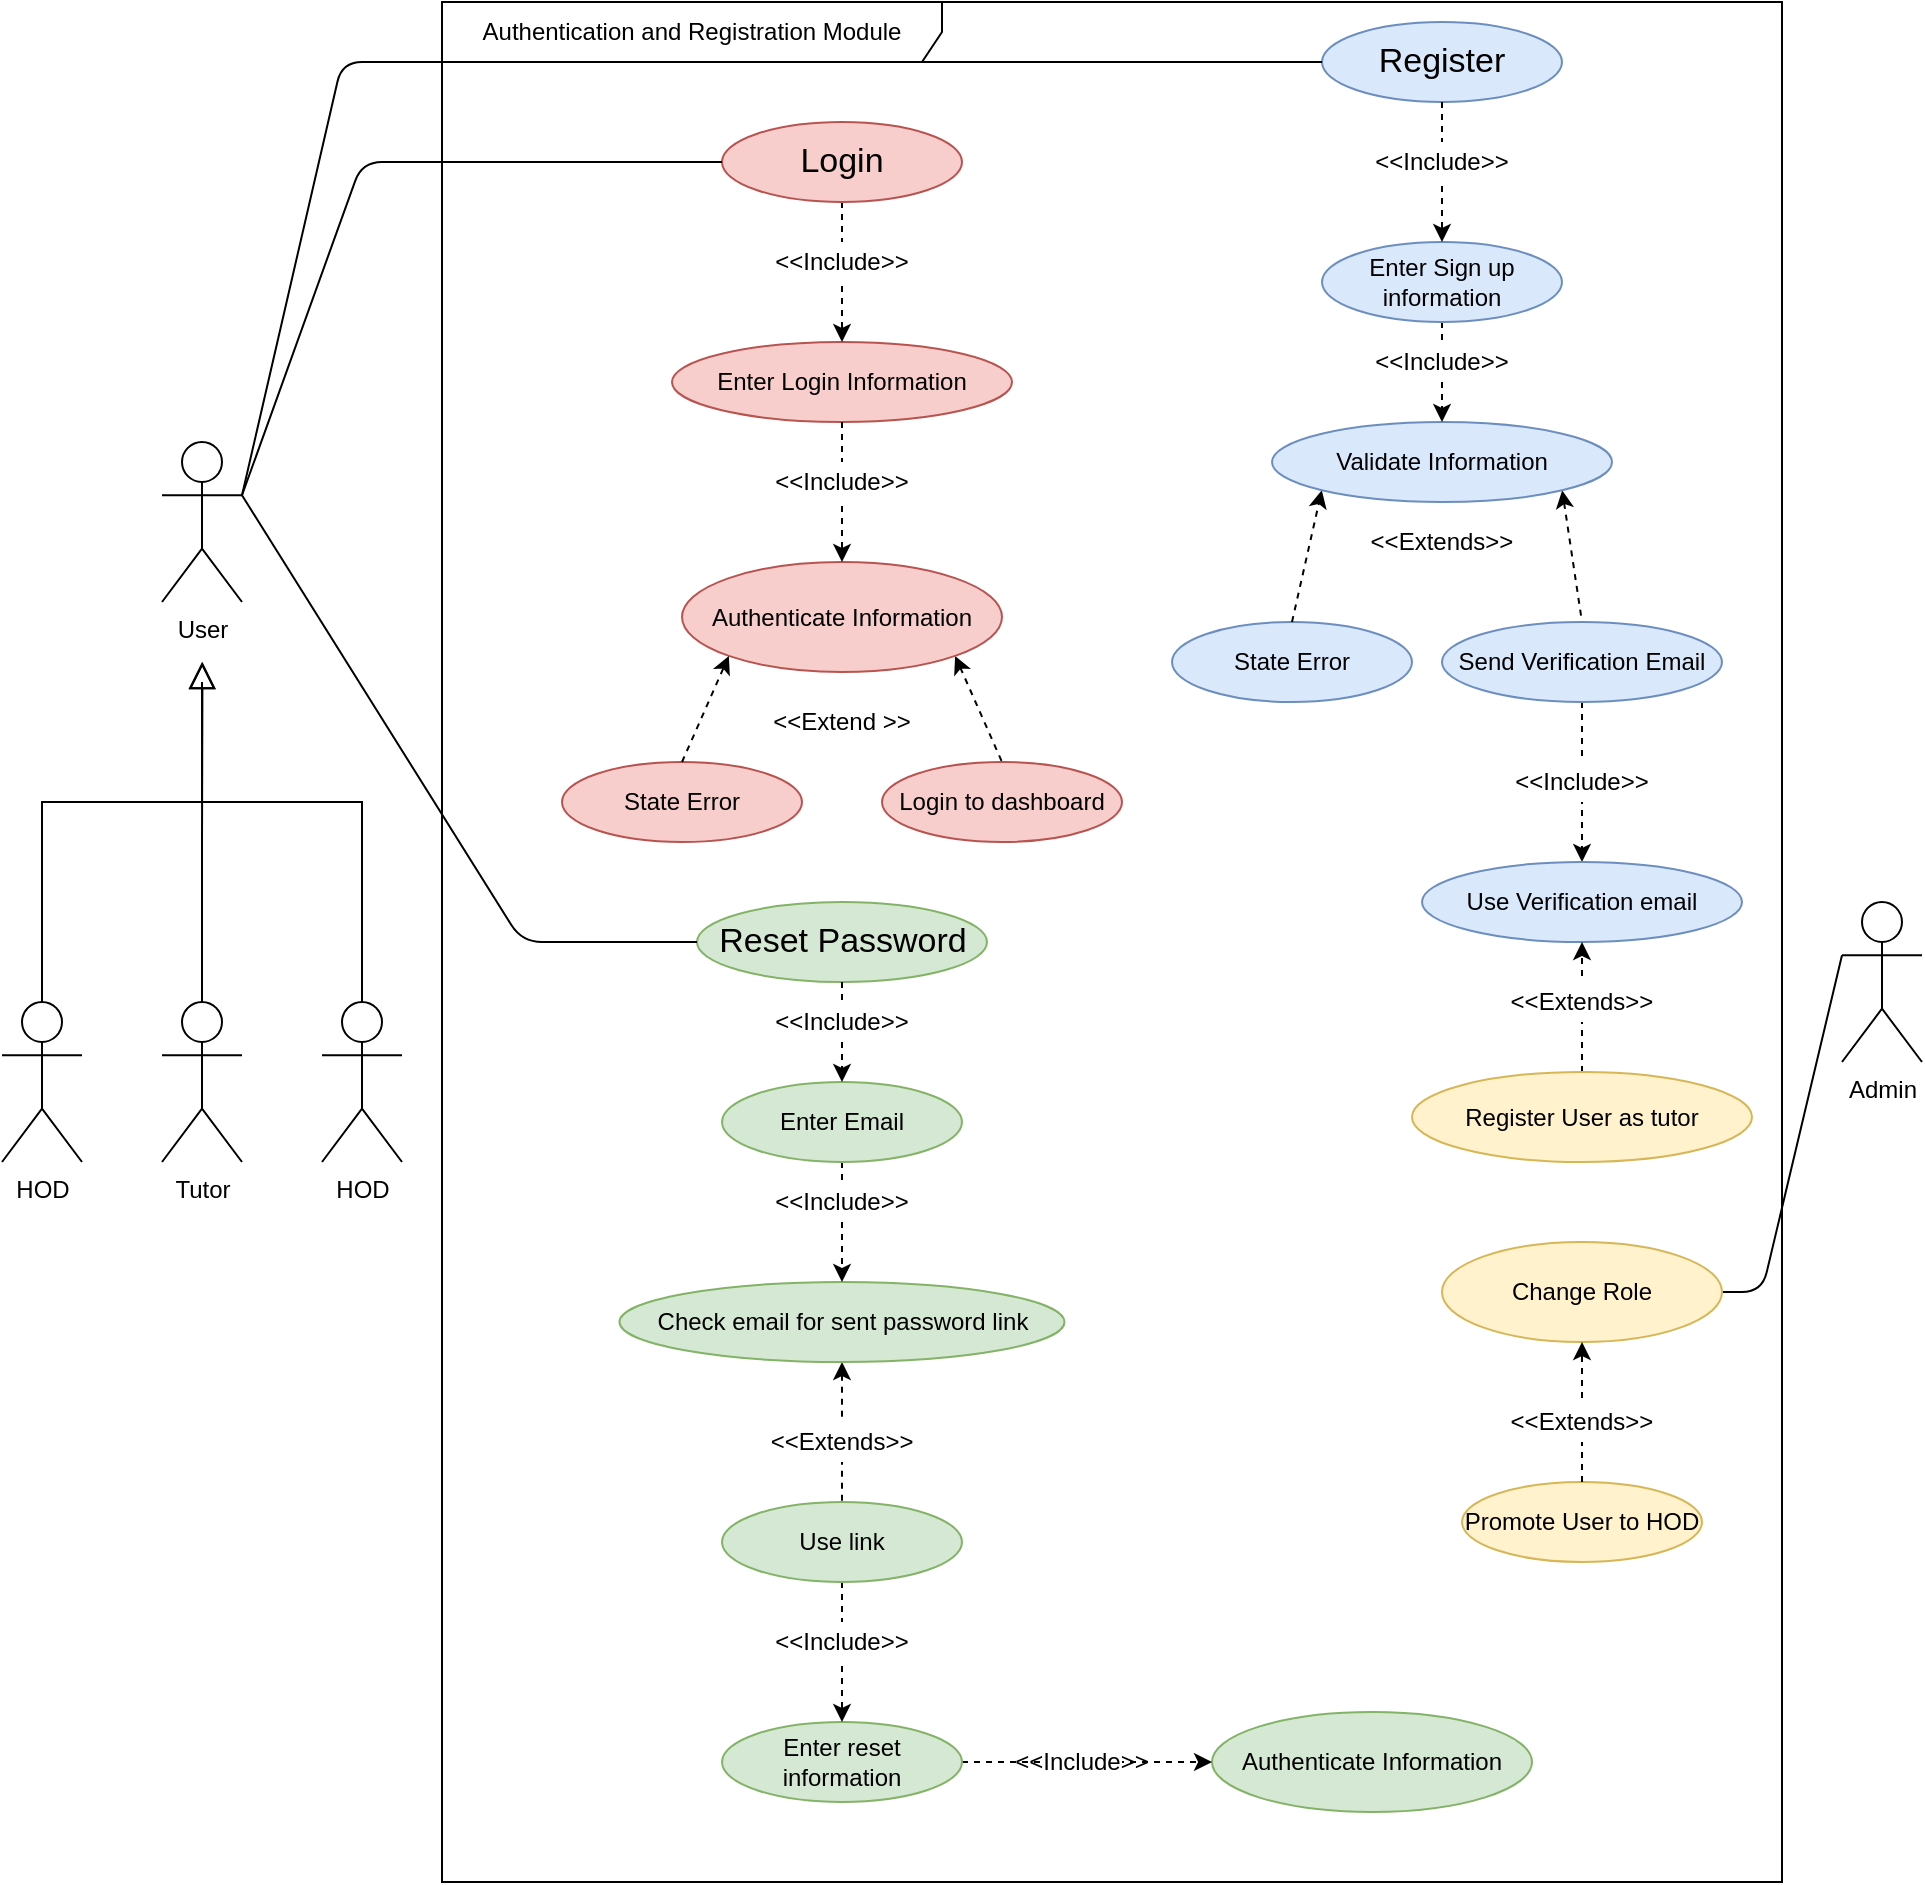 <mxfile version="15.0.3" type="device"><diagram id="7-V-8WYPYfp-5k-oSb1x" name="Page-1"><mxGraphModel dx="2105" dy="547" grid="1" gridSize="10" guides="1" tooltips="1" connect="1" arrows="1" fold="1" page="1" pageScale="1" pageWidth="827" pageHeight="1169" math="0" shadow="0"><root><mxCell id="0"/><mxCell id="1" parent="0"/><mxCell id="Untmx0jIhWiP40jAEXZI-3" value="Authentication and Registration Module" style="shape=umlFrame;whiteSpace=wrap;html=1;width=250;height=30;" parent="1" vertex="1"><mxGeometry x="140" y="20" width="670" height="940" as="geometry"/></mxCell><mxCell id="Untmx0jIhWiP40jAEXZI-60" style="edgeStyle=none;rounded=0;orthogonalLoop=1;jettySize=auto;html=1;exitX=1;exitY=1;exitDx=0;exitDy=0;entryX=0.5;entryY=0;entryDx=0;entryDy=0;dashed=1;endArrow=none;endFill=0;startArrow=classic;startFill=1;" parent="1" source="Untmx0jIhWiP40jAEXZI-5" target="Untmx0jIhWiP40jAEXZI-59" edge="1"><mxGeometry relative="1" as="geometry"/></mxCell><mxCell id="Untmx0jIhWiP40jAEXZI-5" value="Authenticate Information" style="ellipse;whiteSpace=wrap;html=1;fillColor=#f8cecc;strokeColor=#b85450;" parent="1" vertex="1"><mxGeometry x="260" y="300" width="160" height="55" as="geometry"/></mxCell><mxCell id="Untmx0jIhWiP40jAEXZI-16" value="State Error" style="ellipse;whiteSpace=wrap;html=1;fillColor=#f8cecc;strokeColor=#b85450;" parent="1" vertex="1"><mxGeometry x="200" y="400" width="120" height="40" as="geometry"/></mxCell><mxCell id="Untmx0jIhWiP40jAEXZI-17" value="Enter Login Information" style="ellipse;whiteSpace=wrap;html=1;fillColor=#f8cecc;strokeColor=#b85450;" parent="1" vertex="1"><mxGeometry x="255" y="190" width="170" height="40" as="geometry"/></mxCell><mxCell id="Untmx0jIhWiP40jAEXZI-19" style="edgeStyle=none;rounded=0;orthogonalLoop=1;jettySize=auto;html=1;entryX=0;entryY=1;entryDx=0;entryDy=0;dashed=1;exitX=0.5;exitY=0;exitDx=0;exitDy=0;startArrow=none;startFill=0;endArrow=classic;endFill=1;" parent="1" source="Untmx0jIhWiP40jAEXZI-16" target="Untmx0jIhWiP40jAEXZI-5" edge="1"><mxGeometry relative="1" as="geometry"><mxPoint x="450" y="480" as="sourcePoint"/><mxPoint x="320.0" y="420" as="targetPoint"/></mxGeometry></mxCell><mxCell id="Untmx0jIhWiP40jAEXZI-53" style="rounded=0;orthogonalLoop=1;jettySize=auto;html=1;exitX=0.5;exitY=1;exitDx=0;exitDy=0;entryX=0.5;entryY=0;entryDx=0;entryDy=0;dashed=1;" parent="1" source="Untmx0jIhWiP40jAEXZI-30" target="Untmx0jIhWiP40jAEXZI-17" edge="1"><mxGeometry relative="1" as="geometry"/></mxCell><mxCell id="Untmx0jIhWiP40jAEXZI-57" style="edgeStyle=none;rounded=0;orthogonalLoop=1;jettySize=auto;html=1;exitX=0.5;exitY=1;exitDx=0;exitDy=0;dashed=1;" parent="1" source="Untmx0jIhWiP40jAEXZI-17" target="Untmx0jIhWiP40jAEXZI-5" edge="1"><mxGeometry relative="1" as="geometry"/></mxCell><mxCell id="Untmx0jIhWiP40jAEXZI-30" value="&lt;font style=&quot;font-size: 17px&quot;&gt;Login&lt;/font&gt;" style="ellipse;whiteSpace=wrap;html=1;fillColor=#f8cecc;strokeColor=#b85450;" parent="1" vertex="1"><mxGeometry x="280" y="80" width="120" height="40" as="geometry"/></mxCell><mxCell id="Untmx0jIhWiP40jAEXZI-32" style="edgeStyle=orthogonalEdgeStyle;rounded=0;orthogonalLoop=1;jettySize=auto;html=1;exitX=0.5;exitY=0;exitDx=0;exitDy=0;exitPerimeter=0;endArrow=none;endFill=0;" parent="1" source="Untmx0jIhWiP40jAEXZI-33" edge="1"><mxGeometry relative="1" as="geometry"><mxPoint x="20" y="370" as="targetPoint"/><Array as="points"><mxPoint x="100" y="420"/><mxPoint x="20" y="420"/><mxPoint x="20" y="360"/></Array></mxGeometry></mxCell><mxCell id="Untmx0jIhWiP40jAEXZI-33" value="HOD" style="shape=umlActor;verticalLabelPosition=bottom;verticalAlign=top;html=1;" parent="1" vertex="1"><mxGeometry x="80" y="520" width="40" height="80" as="geometry"/></mxCell><mxCell id="Untmx0jIhWiP40jAEXZI-149" style="edgeStyle=none;rounded=1;orthogonalLoop=1;jettySize=auto;html=1;exitX=0;exitY=0.333;exitDx=0;exitDy=0;exitPerimeter=0;entryX=1;entryY=0.5;entryDx=0;entryDy=0;startArrow=none;startFill=0;endArrow=none;endFill=0;endSize=11;" parent="1" source="Untmx0jIhWiP40jAEXZI-37" target="Untmx0jIhWiP40jAEXZI-111" edge="1"><mxGeometry relative="1" as="geometry"><Array as="points"><mxPoint x="800" y="665"/></Array></mxGeometry></mxCell><mxCell id="Untmx0jIhWiP40jAEXZI-37" value="Admin" style="shape=umlActor;verticalLabelPosition=bottom;verticalAlign=top;html=1;" parent="1" vertex="1"><mxGeometry x="840" y="470" width="40" height="80" as="geometry"/></mxCell><mxCell id="Untmx0jIhWiP40jAEXZI-144" style="edgeStyle=orthogonalEdgeStyle;rounded=0;orthogonalLoop=1;jettySize=auto;html=1;exitX=0.5;exitY=0;exitDx=0;exitDy=0;exitPerimeter=0;startArrow=none;startFill=0;endArrow=block;endFill=0;endSize=11;" parent="1" source="Untmx0jIhWiP40jAEXZI-40" edge="1"><mxGeometry relative="1" as="geometry"><mxPoint x="20.235" y="350" as="targetPoint"/></mxGeometry></mxCell><mxCell id="Untmx0jIhWiP40jAEXZI-40" value="Tutor" style="shape=umlActor;verticalLabelPosition=bottom;verticalAlign=top;html=1;" parent="1" vertex="1"><mxGeometry y="520" width="40" height="80" as="geometry"/></mxCell><mxCell id="Untmx0jIhWiP40jAEXZI-59" value="Login to dashboard" style="ellipse;whiteSpace=wrap;html=1;fillColor=#f8cecc;strokeColor=#b85450;" parent="1" vertex="1"><mxGeometry x="360" y="400" width="120" height="40" as="geometry"/></mxCell><mxCell id="Untmx0jIhWiP40jAEXZI-61" value="&amp;lt;&amp;lt;Extend &amp;gt;&amp;gt;" style="text;html=1;strokeColor=none;fillColor=none;align=center;verticalAlign=middle;whiteSpace=wrap;rounded=0;" parent="1" vertex="1"><mxGeometry x="295" y="370" width="90" height="20" as="geometry"/></mxCell><mxCell id="Untmx0jIhWiP40jAEXZI-42" value="&amp;lt;&amp;lt;Include&amp;gt;&amp;gt;" style="text;html=1;strokeColor=none;align=center;verticalAlign=middle;whiteSpace=wrap;rounded=0;fillColor=#ffffff;" parent="1" vertex="1"><mxGeometry x="320" y="140" width="40" height="20" as="geometry"/></mxCell><mxCell id="Untmx0jIhWiP40jAEXZI-62" style="edgeStyle=none;rounded=0;orthogonalLoop=1;jettySize=auto;html=1;exitX=1;exitY=1;exitDx=0;exitDy=0;entryX=0.5;entryY=0;entryDx=0;entryDy=0;dashed=1;endFill=0;endArrow=none;startFill=1;startArrow=classic;" parent="1" source="Untmx0jIhWiP40jAEXZI-151" target="Untmx0jIhWiP40jAEXZI-72" edge="1"><mxGeometry relative="1" as="geometry"><mxPoint x="696.569" y="234.142" as="sourcePoint"/></mxGeometry></mxCell><mxCell id="Untmx0jIhWiP40jAEXZI-64" value="State Error" style="ellipse;whiteSpace=wrap;html=1;fillColor=#dae8fc;strokeColor=#6c8ebf;" parent="1" vertex="1"><mxGeometry x="505" y="330" width="120" height="40" as="geometry"/></mxCell><mxCell id="Untmx0jIhWiP40jAEXZI-66" style="edgeStyle=none;rounded=0;orthogonalLoop=1;jettySize=auto;html=1;entryX=0;entryY=1;entryDx=0;entryDy=0;dashed=1;exitX=0.5;exitY=0;exitDx=0;exitDy=0;startArrow=none;startFill=0;endArrow=classic;endFill=1;" parent="1" source="Untmx0jIhWiP40jAEXZI-64" target="Untmx0jIhWiP40jAEXZI-151" edge="1"><mxGeometry relative="1" as="geometry"><mxPoint x="750" y="480" as="sourcePoint"/><mxPoint x="583.431" y="234.142" as="targetPoint"/></mxGeometry></mxCell><mxCell id="Untmx0jIhWiP40jAEXZI-69" value="&lt;font style=&quot;font-size: 17px&quot;&gt;Register&lt;/font&gt;" style="ellipse;whiteSpace=wrap;html=1;fillColor=#dae8fc;strokeColor=#6c8ebf;" parent="1" vertex="1"><mxGeometry x="580" y="30" width="120" height="40" as="geometry"/></mxCell><mxCell id="Untmx0jIhWiP40jAEXZI-90" style="edgeStyle=none;rounded=0;orthogonalLoop=1;jettySize=auto;html=1;exitX=0.5;exitY=1;exitDx=0;exitDy=0;dashed=1;" parent="1" source="Untmx0jIhWiP40jAEXZI-72" target="Untmx0jIhWiP40jAEXZI-85" edge="1"><mxGeometry relative="1" as="geometry"/></mxCell><mxCell id="Untmx0jIhWiP40jAEXZI-72" value="Send Verification Email" style="ellipse;whiteSpace=wrap;html=1;fillColor=#dae8fc;strokeColor=#6c8ebf;" parent="1" vertex="1"><mxGeometry x="640" y="330" width="140" height="40" as="geometry"/></mxCell><mxCell id="Untmx0jIhWiP40jAEXZI-85" value="Use Verification email" style="ellipse;whiteSpace=wrap;html=1;fillColor=#dae8fc;strokeColor=#6c8ebf;" parent="1" vertex="1"><mxGeometry x="630" y="450" width="160" height="40" as="geometry"/></mxCell><mxCell id="Untmx0jIhWiP40jAEXZI-95" style="edgeStyle=none;rounded=0;orthogonalLoop=1;jettySize=auto;html=1;entryX=0.5;entryY=1;entryDx=0;entryDy=0;dashed=1;startArrow=none;startFill=0;endArrow=classic;endFill=1;exitX=0.5;exitY=0;exitDx=0;exitDy=0;" parent="1" source="Untmx0jIhWiP40jAEXZI-91" target="Untmx0jIhWiP40jAEXZI-85" edge="1"><mxGeometry relative="1" as="geometry"><mxPoint x="710" y="550" as="sourcePoint"/></mxGeometry></mxCell><mxCell id="Untmx0jIhWiP40jAEXZI-91" value="Register User as tutor" style="ellipse;whiteSpace=wrap;html=1;fillColor=#fff2cc;strokeColor=#d6b656;" parent="1" vertex="1"><mxGeometry x="625" y="555" width="170" height="45" as="geometry"/></mxCell><mxCell id="Untmx0jIhWiP40jAEXZI-94" value="&amp;lt;&amp;lt;Extends&amp;gt;&amp;gt;" style="text;html=1;strokeColor=none;fillColor=none;align=center;verticalAlign=middle;whiteSpace=wrap;rounded=0;" parent="1" vertex="1"><mxGeometry x="595" y="280" width="90" height="20" as="geometry"/></mxCell><mxCell id="Untmx0jIhWiP40jAEXZI-89" value="&amp;lt;&amp;lt;Extends&amp;gt;&amp;gt;" style="text;html=1;align=center;verticalAlign=middle;whiteSpace=wrap;rounded=0;fillColor=#ffffff;" parent="1" vertex="1"><mxGeometry x="665" y="510" width="90" height="20" as="geometry"/></mxCell><mxCell id="Untmx0jIhWiP40jAEXZI-97" style="edgeStyle=none;rounded=0;orthogonalLoop=1;jettySize=auto;html=1;exitX=0.5;exitY=1;exitDx=0;exitDy=0;entryX=0.5;entryY=0;entryDx=0;entryDy=0;dashed=1;endArrow=none;endFill=0;startArrow=classic;startFill=1;" parent="1" source="Untmx0jIhWiP40jAEXZI-98" target="Untmx0jIhWiP40jAEXZI-126" edge="1"><mxGeometry relative="1" as="geometry"><mxPoint x="340" y="760.0" as="targetPoint"/></mxGeometry></mxCell><mxCell id="Untmx0jIhWiP40jAEXZI-98" value="Check email for sent password link" style="ellipse;whiteSpace=wrap;html=1;fillColor=#d5e8d4;strokeColor=#82b366;" parent="1" vertex="1"><mxGeometry x="228.75" y="660" width="222.5" height="40" as="geometry"/></mxCell><mxCell id="Untmx0jIhWiP40jAEXZI-103" style="edgeStyle=none;rounded=0;orthogonalLoop=1;jettySize=auto;html=1;exitX=0.5;exitY=1;exitDx=0;exitDy=0;dashed=1;" parent="1" source="Untmx0jIhWiP40jAEXZI-105" target="Untmx0jIhWiP40jAEXZI-98" edge="1"><mxGeometry relative="1" as="geometry"/></mxCell><mxCell id="Untmx0jIhWiP40jAEXZI-104" value="&lt;font style=&quot;font-size: 17px&quot;&gt;Reset Password&lt;/font&gt;" style="ellipse;whiteSpace=wrap;html=1;fillColor=#d5e8d4;strokeColor=#82b366;" parent="1" vertex="1"><mxGeometry x="267.5" y="470" width="145" height="40" as="geometry"/></mxCell><mxCell id="Untmx0jIhWiP40jAEXZI-105" value="Enter Email" style="ellipse;whiteSpace=wrap;html=1;fillColor=#d5e8d4;strokeColor=#82b366;" parent="1" vertex="1"><mxGeometry x="280" y="560" width="120" height="40" as="geometry"/></mxCell><mxCell id="Untmx0jIhWiP40jAEXZI-106" style="rounded=0;orthogonalLoop=1;jettySize=auto;html=1;exitX=0.5;exitY=1;exitDx=0;exitDy=0;entryX=0.5;entryY=0;entryDx=0;entryDy=0;dashed=1;" parent="1" source="Untmx0jIhWiP40jAEXZI-104" target="Untmx0jIhWiP40jAEXZI-105" edge="1"><mxGeometry relative="1" as="geometry"><mxPoint x="315" y="570" as="sourcePoint"/><mxPoint x="250" y="690" as="targetPoint"/></mxGeometry></mxCell><mxCell id="Untmx0jIhWiP40jAEXZI-111" value="Change Role" style="ellipse;whiteSpace=wrap;html=1;fillColor=#fff2cc;strokeColor=#d6b656;" parent="1" vertex="1"><mxGeometry x="640" y="640" width="140" height="50" as="geometry"/></mxCell><mxCell id="Untmx0jIhWiP40jAEXZI-109" value="&amp;lt;&amp;lt;Include&amp;gt;&amp;gt;" style="text;html=1;align=center;verticalAlign=middle;whiteSpace=wrap;rounded=0;fillColor=#ffffff;" parent="1" vertex="1"><mxGeometry x="320" y="520" width="40" height="20" as="geometry"/></mxCell><mxCell id="Untmx0jIhWiP40jAEXZI-113" value="&amp;lt;&amp;lt;Include&amp;gt;&amp;gt;" style="text;html=1;align=center;verticalAlign=middle;whiteSpace=wrap;rounded=0;fillColor=#ffffff;" parent="1" vertex="1"><mxGeometry x="320" y="610" width="40" height="20" as="geometry"/></mxCell><mxCell id="Untmx0jIhWiP40jAEXZI-114" value="Promote User to HOD" style="ellipse;whiteSpace=wrap;html=1;fillColor=#fff2cc;strokeColor=#d6b656;" parent="1" vertex="1"><mxGeometry x="650" y="760" width="120" height="40" as="geometry"/></mxCell><mxCell id="Untmx0jIhWiP40jAEXZI-116" style="edgeStyle=none;rounded=0;orthogonalLoop=1;jettySize=auto;html=1;entryX=0.5;entryY=1;entryDx=0;entryDy=0;dashed=1;startArrow=none;startFill=0;endArrow=classic;endFill=1;exitX=0.5;exitY=0;exitDx=0;exitDy=0;" parent="1" source="Untmx0jIhWiP40jAEXZI-114" target="Untmx0jIhWiP40jAEXZI-111" edge="1"><mxGeometry relative="1" as="geometry"><mxPoint x="710" y="760" as="sourcePoint"/><mxPoint x="710.0" y="715" as="targetPoint"/></mxGeometry></mxCell><mxCell id="Untmx0jIhWiP40jAEXZI-117" value="&amp;lt;&amp;lt;Extends&amp;gt;&amp;gt;" style="text;html=1;align=center;verticalAlign=middle;whiteSpace=wrap;rounded=0;fillColor=#ffffff;" parent="1" vertex="1"><mxGeometry x="665" y="720" width="90" height="20" as="geometry"/></mxCell><mxCell id="Untmx0jIhWiP40jAEXZI-119" value="&amp;lt;&amp;lt;Extends&amp;gt;&amp;gt;" style="text;html=1;align=center;verticalAlign=middle;whiteSpace=wrap;rounded=0;fillColor=#ffffff;" parent="1" vertex="1"><mxGeometry x="320" y="730" width="40" height="20" as="geometry"/></mxCell><mxCell id="Untmx0jIhWiP40jAEXZI-122" value="Authenticate Information" style="ellipse;whiteSpace=wrap;html=1;fillColor=#d5e8d4;strokeColor=#82b366;" parent="1" vertex="1"><mxGeometry x="525" y="875" width="160" height="50" as="geometry"/></mxCell><mxCell id="Untmx0jIhWiP40jAEXZI-159" style="edgeStyle=none;rounded=1;orthogonalLoop=1;jettySize=auto;html=1;exitX=1;exitY=0.5;exitDx=0;exitDy=0;entryX=0;entryY=0.5;entryDx=0;entryDy=0;startArrow=none;startFill=0;endArrow=classic;endFill=1;endSize=6;dashed=1;" parent="1" source="Untmx0jIhWiP40jAEXZI-123" target="Untmx0jIhWiP40jAEXZI-122" edge="1"><mxGeometry relative="1" as="geometry"/></mxCell><mxCell id="Untmx0jIhWiP40jAEXZI-123" value="Enter reset information" style="ellipse;whiteSpace=wrap;html=1;fillColor=#d5e8d4;strokeColor=#82b366;" parent="1" vertex="1"><mxGeometry x="280" y="880" width="120" height="40" as="geometry"/></mxCell><mxCell id="Untmx0jIhWiP40jAEXZI-124" style="rounded=0;orthogonalLoop=1;jettySize=auto;html=1;exitX=0.5;exitY=1;exitDx=0;exitDy=0;entryX=0.5;entryY=0;entryDx=0;entryDy=0;dashed=1;" parent="1" source="Untmx0jIhWiP40jAEXZI-126" target="Untmx0jIhWiP40jAEXZI-123" edge="1"><mxGeometry relative="1" as="geometry"/></mxCell><mxCell id="Untmx0jIhWiP40jAEXZI-126" value="&lt;font style=&quot;font-size: 12px&quot;&gt;Use link&lt;/font&gt;" style="ellipse;whiteSpace=wrap;html=1;fillColor=#d5e8d4;strokeColor=#82b366;" parent="1" vertex="1"><mxGeometry x="280" y="770" width="120" height="40" as="geometry"/></mxCell><mxCell id="Untmx0jIhWiP40jAEXZI-145" style="edgeStyle=orthogonalEdgeStyle;rounded=0;orthogonalLoop=1;jettySize=auto;html=1;exitX=0.5;exitY=0;exitDx=0;exitDy=0;exitPerimeter=0;startArrow=none;startFill=0;endArrow=block;endFill=0;endSize=11;" parent="1" source="Untmx0jIhWiP40jAEXZI-140" edge="1"><mxGeometry relative="1" as="geometry"><mxPoint x="20" y="350" as="targetPoint"/><Array as="points"><mxPoint x="-60" y="420"/><mxPoint x="20" y="420"/></Array></mxGeometry></mxCell><mxCell id="Untmx0jIhWiP40jAEXZI-140" value="HOD" style="shape=umlActor;verticalLabelPosition=bottom;verticalAlign=top;html=1;" parent="1" vertex="1"><mxGeometry x="-80" y="520" width="40" height="80" as="geometry"/></mxCell><mxCell id="Untmx0jIhWiP40jAEXZI-146" style="rounded=1;orthogonalLoop=1;jettySize=auto;html=1;exitX=1;exitY=0.333;exitDx=0;exitDy=0;exitPerimeter=0;entryX=0;entryY=0.5;entryDx=0;entryDy=0;startArrow=none;startFill=0;endArrow=none;endFill=0;endSize=11;" parent="1" source="Untmx0jIhWiP40jAEXZI-31" target="Untmx0jIhWiP40jAEXZI-30" edge="1"><mxGeometry relative="1" as="geometry"><Array as="points"><mxPoint x="100" y="100"/></Array></mxGeometry></mxCell><mxCell id="Untmx0jIhWiP40jAEXZI-147" style="edgeStyle=none;rounded=1;orthogonalLoop=1;jettySize=auto;html=1;exitX=1;exitY=0.333;exitDx=0;exitDy=0;exitPerimeter=0;entryX=0;entryY=0.5;entryDx=0;entryDy=0;startArrow=none;startFill=0;endArrow=none;endFill=0;endSize=11;" parent="1" source="Untmx0jIhWiP40jAEXZI-31" target="Untmx0jIhWiP40jAEXZI-104" edge="1"><mxGeometry relative="1" as="geometry"><Array as="points"><mxPoint x="180" y="490"/></Array></mxGeometry></mxCell><mxCell id="Untmx0jIhWiP40jAEXZI-148" style="edgeStyle=none;rounded=1;orthogonalLoop=1;jettySize=auto;html=1;exitX=1;exitY=0.333;exitDx=0;exitDy=0;exitPerimeter=0;entryX=0;entryY=0.5;entryDx=0;entryDy=0;startArrow=none;startFill=0;endArrow=none;endFill=0;endSize=11;" parent="1" source="Untmx0jIhWiP40jAEXZI-31" target="Untmx0jIhWiP40jAEXZI-69" edge="1"><mxGeometry relative="1" as="geometry"><Array as="points"><mxPoint x="90" y="50"/></Array></mxGeometry></mxCell><mxCell id="Untmx0jIhWiP40jAEXZI-31" value="User" style="shape=umlActor;verticalLabelPosition=bottom;verticalAlign=top;html=1;" parent="1" vertex="1"><mxGeometry y="240" width="40" height="80" as="geometry"/></mxCell><mxCell id="Untmx0jIhWiP40jAEXZI-150" value="&amp;lt;&amp;lt;Include&amp;gt;&amp;gt;" style="text;html=1;strokeColor=none;align=center;verticalAlign=middle;whiteSpace=wrap;rounded=0;fillColor=#ffffff;" parent="1" vertex="1"><mxGeometry x="320" y="250" width="40" height="20" as="geometry"/></mxCell><mxCell id="Untmx0jIhWiP40jAEXZI-151" value="Validate Information" style="ellipse;whiteSpace=wrap;html=1;fillColor=#dae8fc;strokeColor=#6c8ebf;" parent="1" vertex="1"><mxGeometry x="555" y="230" width="170" height="40" as="geometry"/></mxCell><mxCell id="Untmx0jIhWiP40jAEXZI-152" style="rounded=0;orthogonalLoop=1;jettySize=auto;html=1;exitX=0.5;exitY=1;exitDx=0;exitDy=0;entryX=0.5;entryY=0;entryDx=0;entryDy=0;dashed=1;" parent="1" source="Untmx0jIhWiP40jAEXZI-153" target="Untmx0jIhWiP40jAEXZI-151" edge="1"><mxGeometry relative="1" as="geometry"/></mxCell><mxCell id="Untmx0jIhWiP40jAEXZI-153" value="&lt;font style=&quot;font-size: 12px&quot;&gt;Enter Sign up information&lt;/font&gt;" style="ellipse;whiteSpace=wrap;html=1;fillColor=#dae8fc;strokeColor=#6c8ebf;" parent="1" vertex="1"><mxGeometry x="580" y="140" width="120" height="40" as="geometry"/></mxCell><mxCell id="Untmx0jIhWiP40jAEXZI-154" value="&amp;lt;&amp;lt;Include&amp;gt;&amp;gt;" style="text;html=1;strokeColor=none;align=center;verticalAlign=middle;whiteSpace=wrap;rounded=0;fillColor=#ffffff;" parent="1" vertex="1"><mxGeometry x="620" y="190" width="40" height="20" as="geometry"/></mxCell><mxCell id="Untmx0jIhWiP40jAEXZI-157" style="rounded=0;orthogonalLoop=1;jettySize=auto;html=1;exitX=0.5;exitY=1;exitDx=0;exitDy=0;dashed=1;entryX=0.5;entryY=0;entryDx=0;entryDy=0;" parent="1" target="Untmx0jIhWiP40jAEXZI-153" edge="1"><mxGeometry relative="1" as="geometry"><mxPoint x="640" y="70" as="sourcePoint"/><mxPoint x="640" y="100" as="targetPoint"/></mxGeometry></mxCell><mxCell id="Untmx0jIhWiP40jAEXZI-158" value="&amp;lt;&amp;lt;Include&amp;gt;&amp;gt;" style="text;html=1;strokeColor=none;align=center;verticalAlign=middle;whiteSpace=wrap;rounded=0;fillColor=#ffffff;" parent="1" vertex="1"><mxGeometry x="620" y="90" width="40" height="20" as="geometry"/></mxCell><mxCell id="Untmx0jIhWiP40jAEXZI-160" value="&amp;lt;&amp;lt;Include&amp;gt;&amp;gt;" style="text;html=1;strokeColor=none;align=center;verticalAlign=middle;whiteSpace=wrap;rounded=0;fillColor=#ffffff;" parent="1" vertex="1"><mxGeometry x="320" y="830" width="40" height="20" as="geometry"/></mxCell><mxCell id="Untmx0jIhWiP40jAEXZI-129" value="&amp;lt;&amp;lt;Include&amp;gt;&amp;gt;" style="text;html=1;align=center;verticalAlign=middle;whiteSpace=wrap;rounded=0;fillColor=#ffffff;" parent="1" vertex="1"><mxGeometry x="440" y="890" width="40" height="20" as="geometry"/></mxCell><mxCell id="Untmx0jIhWiP40jAEXZI-162" value="&amp;lt;&amp;lt;Include&amp;gt;&amp;gt;" style="text;html=1;strokeColor=none;align=center;verticalAlign=middle;whiteSpace=wrap;rounded=0;fillColor=#ffffff;" parent="1" vertex="1"><mxGeometry x="690" y="400" width="40" height="20" as="geometry"/></mxCell></root></mxGraphModel></diagram></mxfile>